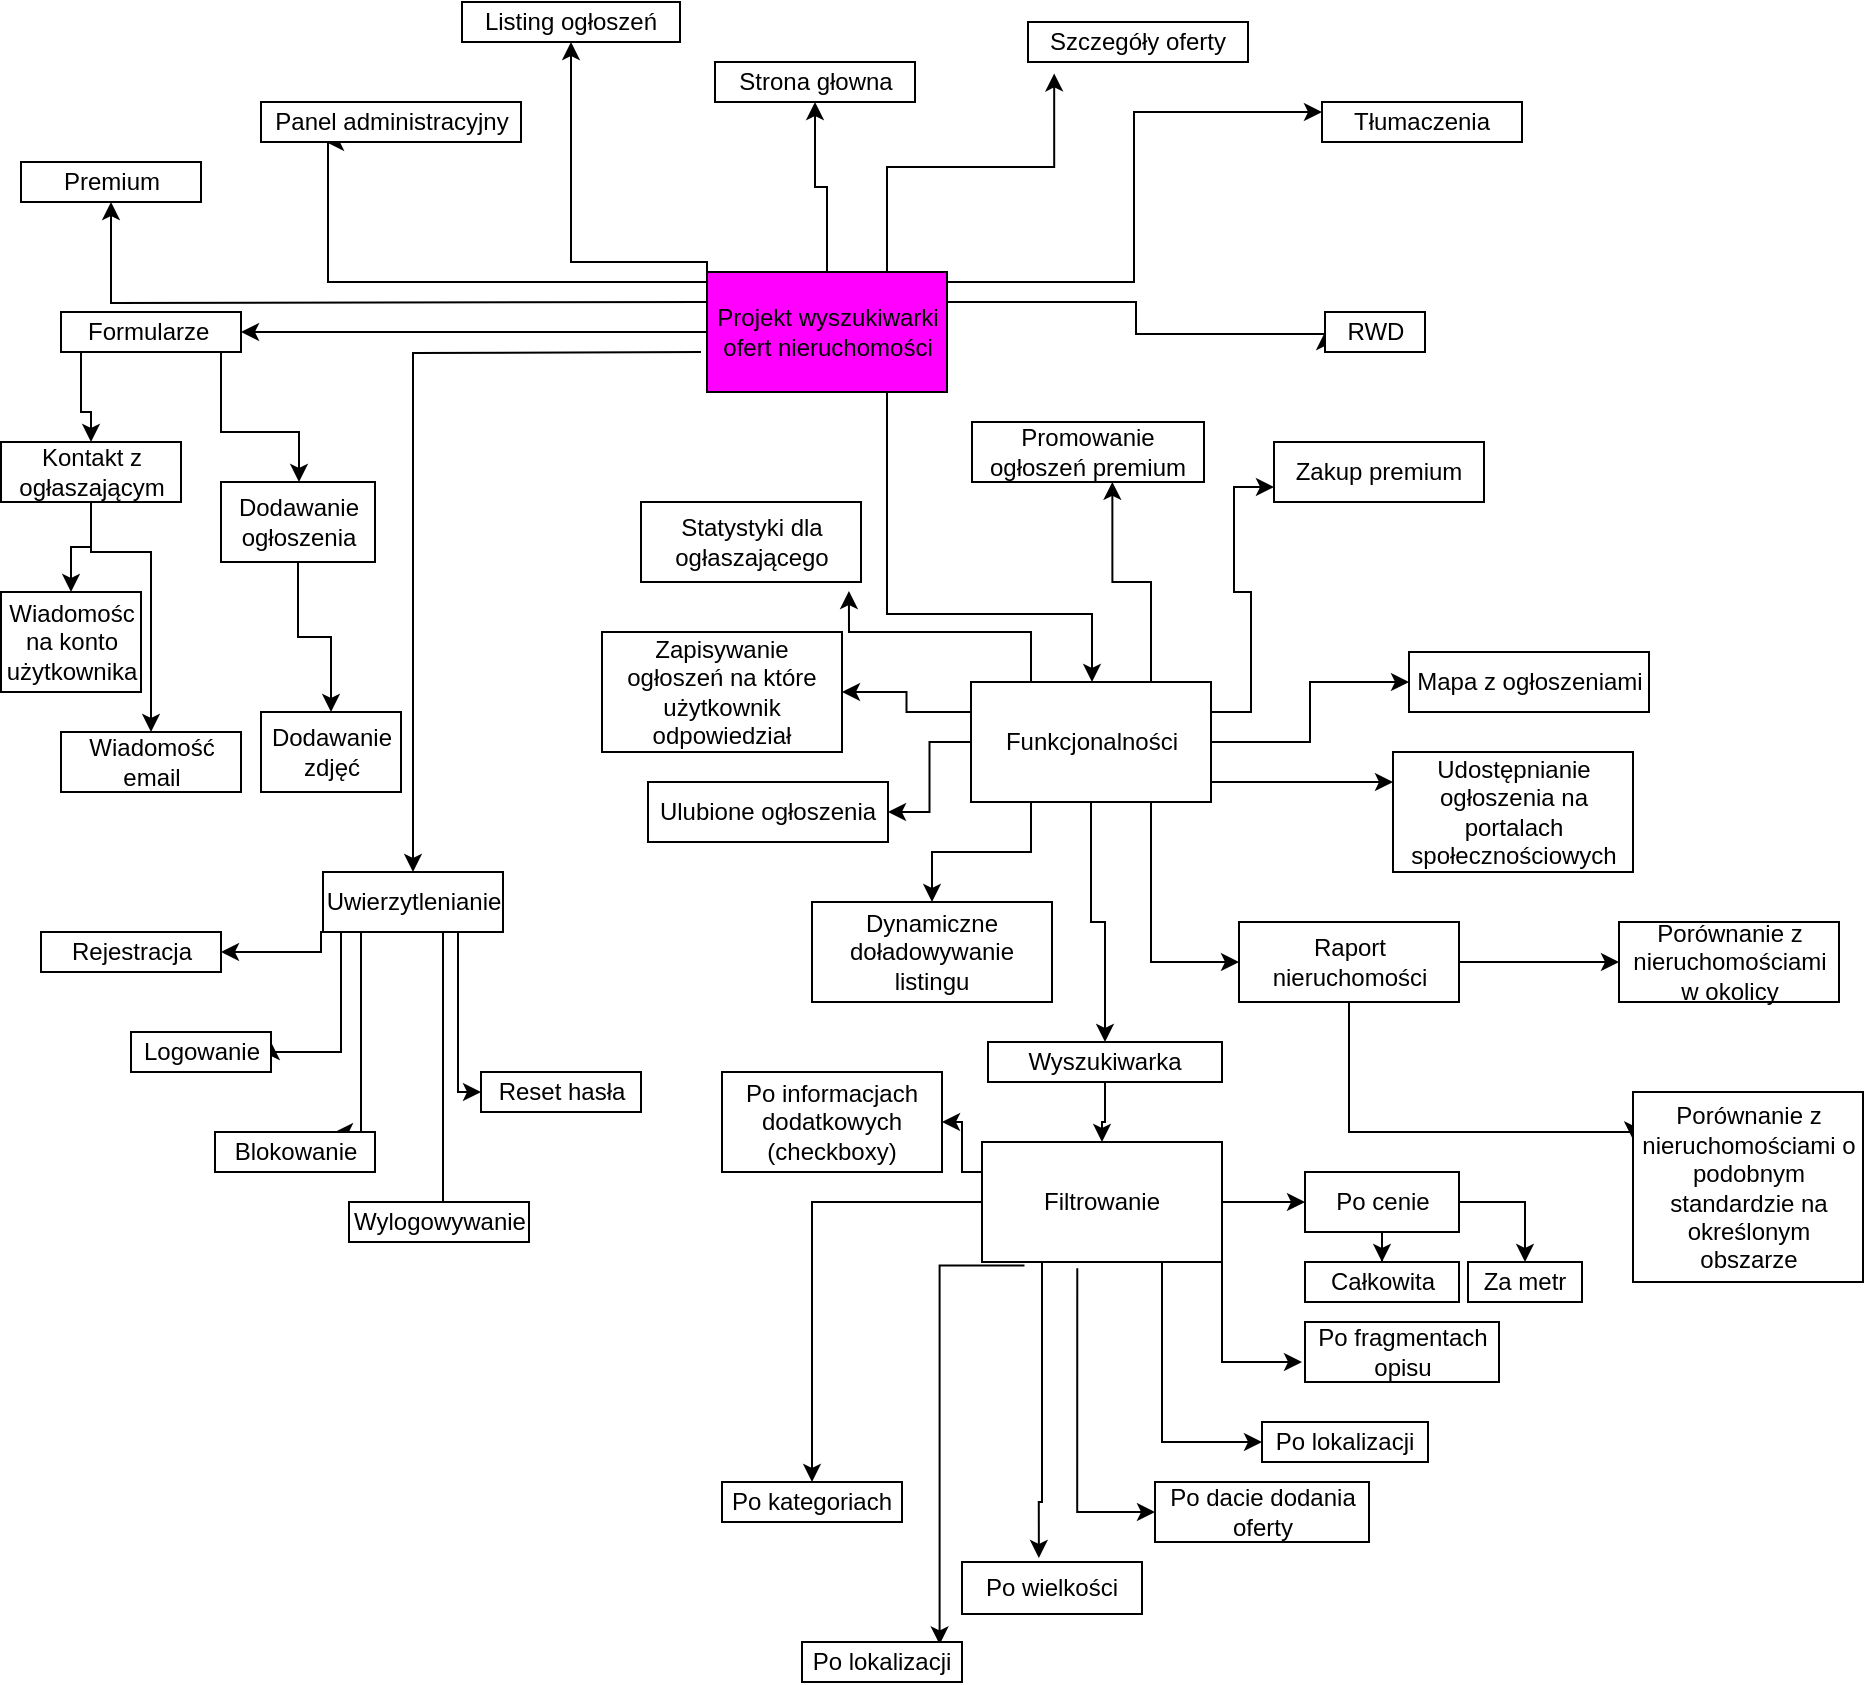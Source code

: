 <mxfile version="10.6.0" type="google"><diagram id="-rBkdKgHBShZTvHK1Zsu" name="Page-1"><mxGraphModel dx="1471" dy="685" grid="1" gridSize="10" guides="1" tooltips="1" connect="1" arrows="1" fold="1" page="1" pageScale="1" pageWidth="827" pageHeight="1169" math="0" shadow="0"><root><mxCell id="0"/><mxCell id="1" parent="0"/><mxCell id="FyA9ZJf8u_HUBob8F1I4-3" value="" style="edgeStyle=orthogonalEdgeStyle;rounded=0;orthogonalLoop=1;jettySize=auto;html=1;" parent="1" source="FyA9ZJf8u_HUBob8F1I4-1" target="FyA9ZJf8u_HUBob8F1I4-2" edge="1"><mxGeometry relative="1" as="geometry"/></mxCell><mxCell id="FyA9ZJf8u_HUBob8F1I4-9" value="" style="edgeStyle=orthogonalEdgeStyle;rounded=0;orthogonalLoop=1;jettySize=auto;html=1;exitX=0.75;exitY=1;exitDx=0;exitDy=0;" parent="1" source="FyA9ZJf8u_HUBob8F1I4-1" target="FyA9ZJf8u_HUBob8F1I4-8" edge="1"><mxGeometry relative="1" as="geometry"><mxPoint x="785.441" y="650" as="sourcePoint"/><Array as="points"><mxPoint x="813" y="666"/><mxPoint x="915" y="666"/></Array></mxGeometry></mxCell><mxCell id="0PqvBgWPzOrfeIMb7mj0-68" style="edgeStyle=orthogonalEdgeStyle;rounded=0;orthogonalLoop=1;jettySize=auto;html=1;entryX=0.5;entryY=1;entryDx=0;entryDy=0;" edge="1" parent="1" target="0PqvBgWPzOrfeIMb7mj0-66"><mxGeometry relative="1" as="geometry"><mxPoint x="722" y="510" as="sourcePoint"/></mxGeometry></mxCell><mxCell id="0PqvBgWPzOrfeIMb7mj0-69" style="edgeStyle=orthogonalEdgeStyle;rounded=0;orthogonalLoop=1;jettySize=auto;html=1;exitX=0;exitY=0.25;exitDx=0;exitDy=0;entryX=0.25;entryY=1;entryDx=0;entryDy=0;" edge="1" parent="1" source="FyA9ZJf8u_HUBob8F1I4-1" target="0PqvBgWPzOrfeIMb7mj0-63"><mxGeometry relative="1" as="geometry"><Array as="points"><mxPoint x="722" y="500"/><mxPoint x="533" y="500"/></Array></mxGeometry></mxCell><mxCell id="0PqvBgWPzOrfeIMb7mj0-70" style="edgeStyle=orthogonalEdgeStyle;rounded=0;orthogonalLoop=1;jettySize=auto;html=1;exitX=0;exitY=0.25;exitDx=0;exitDy=0;entryX=0.5;entryY=1;entryDx=0;entryDy=0;" edge="1" parent="1" source="FyA9ZJf8u_HUBob8F1I4-1" target="0PqvBgWPzOrfeIMb7mj0-62"><mxGeometry relative="1" as="geometry"><Array as="points"><mxPoint x="722" y="490"/><mxPoint x="655" y="490"/></Array></mxGeometry></mxCell><mxCell id="0PqvBgWPzOrfeIMb7mj0-72" value="" style="edgeStyle=orthogonalEdgeStyle;rounded=0;orthogonalLoop=1;jettySize=auto;html=1;entryX=0.5;entryY=1;entryDx=0;entryDy=0;" edge="1" parent="1" source="FyA9ZJf8u_HUBob8F1I4-1" target="0PqvBgWPzOrfeIMb7mj0-64"><mxGeometry relative="1" as="geometry"><mxPoint x="782.5" y="415" as="targetPoint"/></mxGeometry></mxCell><mxCell id="0PqvBgWPzOrfeIMb7mj0-74" style="edgeStyle=orthogonalEdgeStyle;rounded=0;orthogonalLoop=1;jettySize=auto;html=1;exitX=0.75;exitY=0;exitDx=0;exitDy=0;entryX=0.119;entryY=1.285;entryDx=0;entryDy=0;entryPerimeter=0;" edge="1" parent="1" source="FyA9ZJf8u_HUBob8F1I4-1" target="0PqvBgWPzOrfeIMb7mj0-65"><mxGeometry relative="1" as="geometry"/></mxCell><mxCell id="0PqvBgWPzOrfeIMb7mj0-75" style="edgeStyle=orthogonalEdgeStyle;rounded=0;orthogonalLoop=1;jettySize=auto;html=1;exitX=1;exitY=0.25;exitDx=0;exitDy=0;entryX=0;entryY=0.25;entryDx=0;entryDy=0;" edge="1" parent="1" source="FyA9ZJf8u_HUBob8F1I4-1" target="0PqvBgWPzOrfeIMb7mj0-67"><mxGeometry relative="1" as="geometry"><Array as="points"><mxPoint x="842" y="500"/><mxPoint x="936" y="500"/><mxPoint x="936" y="415"/></Array></mxGeometry></mxCell><mxCell id="0PqvBgWPzOrfeIMb7mj0-77" style="edgeStyle=orthogonalEdgeStyle;rounded=0;orthogonalLoop=1;jettySize=auto;html=1;exitX=1;exitY=0.25;exitDx=0;exitDy=0;entryX=0;entryY=0.5;entryDx=0;entryDy=0;" edge="1" parent="1" source="FyA9ZJf8u_HUBob8F1I4-1" target="0PqvBgWPzOrfeIMb7mj0-76"><mxGeometry relative="1" as="geometry"><Array as="points"><mxPoint x="937" y="510"/><mxPoint x="937" y="526"/></Array></mxGeometry></mxCell><mxCell id="FyA9ZJf8u_HUBob8F1I4-1" value="Projekt wyszukiwarki ofert nieruchomości" style="rounded=0;whiteSpace=wrap;html=1;fillColor=#FF00FF;" parent="1" vertex="1"><mxGeometry x="722.5" y="495" width="120" height="60" as="geometry"/></mxCell><mxCell id="FyA9ZJf8u_HUBob8F1I4-11" value="" style="edgeStyle=orthogonalEdgeStyle;rounded=0;orthogonalLoop=1;jettySize=auto;html=1;" parent="1" source="FyA9ZJf8u_HUBob8F1I4-8" target="FyA9ZJf8u_HUBob8F1I4-10" edge="1"><mxGeometry relative="1" as="geometry"/></mxCell><mxCell id="0PqvBgWPzOrfeIMb7mj0-91" style="edgeStyle=orthogonalEdgeStyle;rounded=0;orthogonalLoop=1;jettySize=auto;html=1;exitX=0.75;exitY=1;exitDx=0;exitDy=0;entryX=0;entryY=0.5;entryDx=0;entryDy=0;" edge="1" parent="1" source="FyA9ZJf8u_HUBob8F1I4-8" target="0PqvBgWPzOrfeIMb7mj0-86"><mxGeometry relative="1" as="geometry"/></mxCell><mxCell id="0PqvBgWPzOrfeIMb7mj0-93" style="edgeStyle=orthogonalEdgeStyle;rounded=0;orthogonalLoop=1;jettySize=auto;html=1;exitX=1;exitY=0.75;exitDx=0;exitDy=0;entryX=0;entryY=0.25;entryDx=0;entryDy=0;" edge="1" parent="1" source="FyA9ZJf8u_HUBob8F1I4-8" target="0PqvBgWPzOrfeIMb7mj0-85"><mxGeometry relative="1" as="geometry"><Array as="points"><mxPoint x="974.5" y="750"/></Array></mxGeometry></mxCell><mxCell id="0PqvBgWPzOrfeIMb7mj0-94" style="edgeStyle=orthogonalEdgeStyle;rounded=0;orthogonalLoop=1;jettySize=auto;html=1;exitX=1;exitY=0.5;exitDx=0;exitDy=0;entryX=0;entryY=0.5;entryDx=0;entryDy=0;" edge="1" parent="1" source="FyA9ZJf8u_HUBob8F1I4-8" target="0PqvBgWPzOrfeIMb7mj0-84"><mxGeometry relative="1" as="geometry"/></mxCell><mxCell id="0PqvBgWPzOrfeIMb7mj0-95" style="edgeStyle=orthogonalEdgeStyle;rounded=0;orthogonalLoop=1;jettySize=auto;html=1;exitX=0.25;exitY=1;exitDx=0;exitDy=0;" edge="1" parent="1" source="FyA9ZJf8u_HUBob8F1I4-8" target="0PqvBgWPzOrfeIMb7mj0-83"><mxGeometry relative="1" as="geometry"/></mxCell><mxCell id="0PqvBgWPzOrfeIMb7mj0-96" style="edgeStyle=orthogonalEdgeStyle;rounded=0;orthogonalLoop=1;jettySize=auto;html=1;exitX=0;exitY=0.5;exitDx=0;exitDy=0;" edge="1" parent="1" source="FyA9ZJf8u_HUBob8F1I4-8" target="0PqvBgWPzOrfeIMb7mj0-82"><mxGeometry relative="1" as="geometry"/></mxCell><mxCell id="0PqvBgWPzOrfeIMb7mj0-97" style="edgeStyle=orthogonalEdgeStyle;rounded=0;orthogonalLoop=1;jettySize=auto;html=1;exitX=0;exitY=0.25;exitDx=0;exitDy=0;entryX=1;entryY=0.5;entryDx=0;entryDy=0;" edge="1" parent="1" source="FyA9ZJf8u_HUBob8F1I4-8" target="0PqvBgWPzOrfeIMb7mj0-81"><mxGeometry relative="1" as="geometry"/></mxCell><mxCell id="0PqvBgWPzOrfeIMb7mj0-98" style="edgeStyle=orthogonalEdgeStyle;rounded=0;orthogonalLoop=1;jettySize=auto;html=1;exitX=0.25;exitY=0;exitDx=0;exitDy=0;entryX=0.945;entryY=1.113;entryDx=0;entryDy=0;entryPerimeter=0;" edge="1" parent="1" source="FyA9ZJf8u_HUBob8F1I4-8" target="0PqvBgWPzOrfeIMb7mj0-80"><mxGeometry relative="1" as="geometry"/></mxCell><mxCell id="0PqvBgWPzOrfeIMb7mj0-99" style="edgeStyle=orthogonalEdgeStyle;rounded=0;orthogonalLoop=1;jettySize=auto;html=1;exitX=0.75;exitY=0;exitDx=0;exitDy=0;entryX=0.605;entryY=0.998;entryDx=0;entryDy=0;entryPerimeter=0;" edge="1" parent="1" source="FyA9ZJf8u_HUBob8F1I4-8" target="0PqvBgWPzOrfeIMb7mj0-79"><mxGeometry relative="1" as="geometry"/></mxCell><mxCell id="0PqvBgWPzOrfeIMb7mj0-100" style="edgeStyle=orthogonalEdgeStyle;rounded=0;orthogonalLoop=1;jettySize=auto;html=1;exitX=1;exitY=0.25;exitDx=0;exitDy=0;entryX=0;entryY=0.75;entryDx=0;entryDy=0;" edge="1" parent="1" source="FyA9ZJf8u_HUBob8F1I4-8" target="0PqvBgWPzOrfeIMb7mj0-78"><mxGeometry relative="1" as="geometry"/></mxCell><mxCell id="FyA9ZJf8u_HUBob8F1I4-8" value="Funkcjonalności" style="rounded=0;whiteSpace=wrap;html=1;" parent="1" vertex="1"><mxGeometry x="854.5" y="700" width="120" height="60" as="geometry"/></mxCell><mxCell id="FyA9ZJf8u_HUBob8F1I4-13" value="" style="edgeStyle=orthogonalEdgeStyle;rounded=0;orthogonalLoop=1;jettySize=auto;html=1;" parent="1" source="FyA9ZJf8u_HUBob8F1I4-10" target="FyA9ZJf8u_HUBob8F1I4-12" edge="1"><mxGeometry relative="1" as="geometry"/></mxCell><mxCell id="FyA9ZJf8u_HUBob8F1I4-10" value="Wyszukiwarka" style="rounded=0;whiteSpace=wrap;html=1;" parent="1" vertex="1"><mxGeometry x="863" y="880" width="117" height="20" as="geometry"/></mxCell><mxCell id="0PqvBgWPzOrfeIMb7mj0-2" value="" style="edgeStyle=orthogonalEdgeStyle;rounded=0;orthogonalLoop=1;jettySize=auto;html=1;" edge="1" parent="1" source="FyA9ZJf8u_HUBob8F1I4-12" target="0PqvBgWPzOrfeIMb7mj0-1"><mxGeometry relative="1" as="geometry"/></mxCell><mxCell id="0PqvBgWPzOrfeIMb7mj0-8" value="" style="edgeStyle=orthogonalEdgeStyle;rounded=0;orthogonalLoop=1;jettySize=auto;html=1;" edge="1" parent="1" source="FyA9ZJf8u_HUBob8F1I4-12" target="0PqvBgWPzOrfeIMb7mj0-9"><mxGeometry relative="1" as="geometry"><mxPoint x="790" y="1130" as="targetPoint"/></mxGeometry></mxCell><mxCell id="FyA9ZJf8u_HUBob8F1I4-12" value="Filtrowanie" style="rounded=0;whiteSpace=wrap;html=1;" parent="1" vertex="1"><mxGeometry x="860" y="930" width="120" height="60" as="geometry"/></mxCell><mxCell id="0PqvBgWPzOrfeIMb7mj0-4" value="" style="edgeStyle=orthogonalEdgeStyle;rounded=0;orthogonalLoop=1;jettySize=auto;html=1;" edge="1" parent="1" source="0PqvBgWPzOrfeIMb7mj0-1" target="0PqvBgWPzOrfeIMb7mj0-3"><mxGeometry relative="1" as="geometry"/></mxCell><mxCell id="0PqvBgWPzOrfeIMb7mj0-6" value="" style="edgeStyle=orthogonalEdgeStyle;rounded=0;orthogonalLoop=1;jettySize=auto;html=1;" edge="1" parent="1" source="0PqvBgWPzOrfeIMb7mj0-1" target="0PqvBgWPzOrfeIMb7mj0-5"><mxGeometry relative="1" as="geometry"/></mxCell><mxCell id="0PqvBgWPzOrfeIMb7mj0-1" value="Po cenie&lt;br&gt;" style="rounded=0;whiteSpace=wrap;html=1;" vertex="1" parent="1"><mxGeometry x="1021.5" y="945" width="77" height="30" as="geometry"/></mxCell><mxCell id="0PqvBgWPzOrfeIMb7mj0-5" value="Całkowita&lt;br&gt;" style="rounded=0;whiteSpace=wrap;html=1;" vertex="1" parent="1"><mxGeometry x="1021.5" y="990" width="77" height="20" as="geometry"/></mxCell><mxCell id="0PqvBgWPzOrfeIMb7mj0-3" value="Za metr&lt;br&gt;" style="rounded=0;whiteSpace=wrap;html=1;" vertex="1" parent="1"><mxGeometry x="1103" y="990" width="57" height="20" as="geometry"/></mxCell><mxCell id="0PqvBgWPzOrfeIMb7mj0-17" style="edgeStyle=orthogonalEdgeStyle;rounded=0;orthogonalLoop=1;jettySize=auto;html=1;exitX=0.75;exitY=1;exitDx=0;exitDy=0;" edge="1" parent="1" source="FyA9ZJf8u_HUBob8F1I4-12"><mxGeometry relative="1" as="geometry"><mxPoint x="1020" y="1040" as="targetPoint"/><Array as="points"><mxPoint x="980" y="990"/><mxPoint x="980" y="1040"/></Array></mxGeometry></mxCell><mxCell id="0PqvBgWPzOrfeIMb7mj0-20" style="edgeStyle=orthogonalEdgeStyle;rounded=0;orthogonalLoop=1;jettySize=auto;html=1;exitX=0.397;exitY=1.053;exitDx=0;exitDy=0;exitPerimeter=0;" edge="1" parent="1" source="FyA9ZJf8u_HUBob8F1I4-12" target="0PqvBgWPzOrfeIMb7mj0-18"><mxGeometry relative="1" as="geometry"><mxPoint x="810" y="1400" as="sourcePoint"/><Array as="points"><mxPoint x="908" y="1115"/></Array></mxGeometry></mxCell><mxCell id="0PqvBgWPzOrfeIMb7mj0-15" value="Po fragmentach opisu&lt;br&gt;" style="rounded=0;whiteSpace=wrap;html=1;" vertex="1" parent="1"><mxGeometry x="1021.5" y="1020" width="97" height="30" as="geometry"/></mxCell><mxCell id="0PqvBgWPzOrfeIMb7mj0-18" value="Po dacie dodania oferty&lt;br&gt;" style="rounded=0;whiteSpace=wrap;html=1;" vertex="1" parent="1"><mxGeometry x="946.5" y="1100" width="107" height="30" as="geometry"/></mxCell><mxCell id="FyA9ZJf8u_HUBob8F1I4-5" value="" style="edgeStyle=orthogonalEdgeStyle;rounded=0;orthogonalLoop=1;jettySize=auto;html=1;" parent="1" source="FyA9ZJf8u_HUBob8F1I4-2" target="FyA9ZJf8u_HUBob8F1I4-4" edge="1"><mxGeometry relative="1" as="geometry"><Array as="points"><mxPoint x="479.5" y="575"/><mxPoint x="518.5" y="575"/></Array></mxGeometry></mxCell><mxCell id="FyA9ZJf8u_HUBob8F1I4-7" value="" style="edgeStyle=orthogonalEdgeStyle;rounded=0;orthogonalLoop=1;jettySize=auto;html=1;" parent="1" source="FyA9ZJf8u_HUBob8F1I4-2" target="FyA9ZJf8u_HUBob8F1I4-6" edge="1"><mxGeometry relative="1" as="geometry"><Array as="points"><mxPoint x="409.5" y="565"/><mxPoint x="414.5" y="565"/></Array></mxGeometry></mxCell><mxCell id="FyA9ZJf8u_HUBob8F1I4-2" value="Formularze&amp;nbsp;&lt;br&gt;" style="rounded=0;whiteSpace=wrap;html=1;" parent="1" vertex="1"><mxGeometry x="399.5" y="515" width="90" height="20" as="geometry"/></mxCell><mxCell id="0PqvBgWPzOrfeIMb7mj0-31" value="" style="edgeStyle=orthogonalEdgeStyle;rounded=0;orthogonalLoop=1;jettySize=auto;html=1;" edge="1" parent="1" source="FyA9ZJf8u_HUBob8F1I4-6" target="0PqvBgWPzOrfeIMb7mj0-30"><mxGeometry relative="1" as="geometry"><Array as="points"><mxPoint x="414.5" y="635"/><mxPoint x="444.5" y="635"/></Array></mxGeometry></mxCell><mxCell id="0PqvBgWPzOrfeIMb7mj0-33" value="" style="edgeStyle=orthogonalEdgeStyle;rounded=0;orthogonalLoop=1;jettySize=auto;html=1;" edge="1" parent="1" source="FyA9ZJf8u_HUBob8F1I4-6" target="0PqvBgWPzOrfeIMb7mj0-32"><mxGeometry relative="1" as="geometry"/></mxCell><mxCell id="FyA9ZJf8u_HUBob8F1I4-6" value="Kontakt z ogłaszającym" style="rounded=0;whiteSpace=wrap;html=1;" parent="1" vertex="1"><mxGeometry x="369.5" y="580" width="90" height="30" as="geometry"/></mxCell><mxCell id="0PqvBgWPzOrfeIMb7mj0-32" value="Wiadomośc na konto użytkownika&lt;br&gt;" style="rounded=0;whiteSpace=wrap;html=1;" vertex="1" parent="1"><mxGeometry x="369.5" y="655" width="70" height="50" as="geometry"/></mxCell><mxCell id="0PqvBgWPzOrfeIMb7mj0-30" value="Wiadomość email" style="rounded=0;whiteSpace=wrap;html=1;" vertex="1" parent="1"><mxGeometry x="399.5" y="725" width="90" height="30" as="geometry"/></mxCell><mxCell id="0PqvBgWPzOrfeIMb7mj0-29" value="" style="edgeStyle=orthogonalEdgeStyle;rounded=0;orthogonalLoop=1;jettySize=auto;html=1;" edge="1" parent="1" source="FyA9ZJf8u_HUBob8F1I4-4" target="0PqvBgWPzOrfeIMb7mj0-28"><mxGeometry relative="1" as="geometry"/></mxCell><mxCell id="FyA9ZJf8u_HUBob8F1I4-4" value="Dodawanie ogłoszenia" style="rounded=0;whiteSpace=wrap;html=1;" parent="1" vertex="1"><mxGeometry x="479.5" y="600" width="77" height="40" as="geometry"/></mxCell><mxCell id="0PqvBgWPzOrfeIMb7mj0-28" value="Dodawanie zdjęć" style="rounded=0;whiteSpace=wrap;html=1;" vertex="1" parent="1"><mxGeometry x="499.5" y="715" width="70" height="40" as="geometry"/></mxCell><mxCell id="0PqvBgWPzOrfeIMb7mj0-9" value="Po kategoriach&lt;br&gt;" style="rounded=0;whiteSpace=wrap;html=1;" vertex="1" parent="1"><mxGeometry x="730" y="1100" width="90" height="20" as="geometry"/></mxCell><mxCell id="0PqvBgWPzOrfeIMb7mj0-11" value="" style="edgeStyle=orthogonalEdgeStyle;rounded=0;orthogonalLoop=1;jettySize=auto;html=1;entryX=0.86;entryY=0.06;entryDx=0;entryDy=0;exitX=0.177;exitY=1.03;exitDx=0;exitDy=0;exitPerimeter=0;entryPerimeter=0;" edge="1" parent="1" source="FyA9ZJf8u_HUBob8F1I4-12" target="0PqvBgWPzOrfeIMb7mj0-10"><mxGeometry relative="1" as="geometry"/></mxCell><mxCell id="0PqvBgWPzOrfeIMb7mj0-10" value="Po lokalizacji&lt;br&gt;" style="rounded=0;whiteSpace=wrap;html=1;" vertex="1" parent="1"><mxGeometry x="770" y="1180" width="80" height="20" as="geometry"/></mxCell><mxCell id="0PqvBgWPzOrfeIMb7mj0-13" value="" style="edgeStyle=orthogonalEdgeStyle;rounded=0;orthogonalLoop=1;jettySize=auto;html=1;exitX=0.25;exitY=1;exitDx=0;exitDy=0;entryX=0.427;entryY=-0.077;entryDx=0;entryDy=0;entryPerimeter=0;" edge="1" parent="1" source="FyA9ZJf8u_HUBob8F1I4-12" target="0PqvBgWPzOrfeIMb7mj0-12"><mxGeometry relative="1" as="geometry"><mxPoint x="880" y="1110" as="targetPoint"/><Array as="points"><mxPoint x="890.5" y="1110"/><mxPoint x="888.5" y="1110"/></Array></mxGeometry></mxCell><mxCell id="0PqvBgWPzOrfeIMb7mj0-24" value="" style="edgeStyle=orthogonalEdgeStyle;rounded=0;orthogonalLoop=1;jettySize=auto;html=1;exitX=0;exitY=0.25;exitDx=0;exitDy=0;entryX=1;entryY=0.5;entryDx=0;entryDy=0;" edge="1" parent="1" source="FyA9ZJf8u_HUBob8F1I4-12" target="0PqvBgWPzOrfeIMb7mj0-21"><mxGeometry relative="1" as="geometry"><mxPoint x="720" y="1444" as="targetPoint"/><Array as="points"><mxPoint x="850" y="945"/><mxPoint x="850" y="920"/></Array></mxGeometry></mxCell><mxCell id="0PqvBgWPzOrfeIMb7mj0-12" value="Po wielkości&lt;br&gt;" style="rounded=0;whiteSpace=wrap;html=1;" vertex="1" parent="1"><mxGeometry x="850" y="1140" width="90" height="26" as="geometry"/></mxCell><mxCell id="0PqvBgWPzOrfeIMb7mj0-21" value="&lt;span&gt;Po informacjach dodatkowych (checkboxy)&lt;/span&gt;" style="rounded=0;whiteSpace=wrap;html=1;" vertex="1" parent="1"><mxGeometry x="730" y="895" width="110" height="50" as="geometry"/></mxCell><mxCell id="FyA9ZJf8u_HUBob8F1I4-14" value="Po lokalizacji" style="rounded=0;whiteSpace=wrap;html=1;" parent="1" vertex="1"><mxGeometry x="1000" y="1070" width="83" height="20" as="geometry"/></mxCell><mxCell id="0PqvBgWPzOrfeIMb7mj0-25" style="edgeStyle=orthogonalEdgeStyle;rounded=0;orthogonalLoop=1;jettySize=auto;html=1;exitX=0.75;exitY=1;exitDx=0;exitDy=0;" edge="1" parent="1" source="FyA9ZJf8u_HUBob8F1I4-12" target="FyA9ZJf8u_HUBob8F1I4-14"><mxGeometry relative="1" as="geometry"><mxPoint x="950" y="990" as="sourcePoint"/><mxPoint x="917" y="1440" as="targetPoint"/><Array as="points"><mxPoint x="950" y="1080"/></Array></mxGeometry></mxCell><mxCell id="0PqvBgWPzOrfeIMb7mj0-40" value="" style="edgeStyle=orthogonalEdgeStyle;rounded=0;orthogonalLoop=1;jettySize=auto;html=1;entryX=0.5;entryY=0;entryDx=0;entryDy=0;" edge="1" parent="1" target="0PqvBgWPzOrfeIMb7mj0-38"><mxGeometry relative="1" as="geometry"><mxPoint x="719.5" y="535" as="sourcePoint"/><mxPoint x="664.5" y="555" as="targetPoint"/></mxGeometry></mxCell><mxCell id="0PqvBgWPzOrfeIMb7mj0-47" value="" style="edgeStyle=orthogonalEdgeStyle;rounded=0;orthogonalLoop=1;jettySize=auto;html=1;exitX=0.25;exitY=1;exitDx=0;exitDy=0;entryX=1;entryY=0.5;entryDx=0;entryDy=0;" edge="1" parent="1" source="0PqvBgWPzOrfeIMb7mj0-38" target="0PqvBgWPzOrfeIMb7mj0-45"><mxGeometry relative="1" as="geometry"><mxPoint x="480.5" y="895" as="sourcePoint"/><mxPoint x="480.5" y="975" as="targetPoint"/><Array as="points"><mxPoint x="529.5" y="825"/><mxPoint x="529.5" y="835"/></Array></mxGeometry></mxCell><mxCell id="0PqvBgWPzOrfeIMb7mj0-49" value="" style="edgeStyle=orthogonalEdgeStyle;rounded=0;orthogonalLoop=1;jettySize=auto;html=1;entryX=1;entryY=0.25;entryDx=0;entryDy=0;" edge="1" parent="1" source="0PqvBgWPzOrfeIMb7mj0-38" target="0PqvBgWPzOrfeIMb7mj0-41"><mxGeometry relative="1" as="geometry"><mxPoint x="575.5" y="905" as="targetPoint"/><Array as="points"><mxPoint x="539.5" y="885"/><mxPoint x="504.5" y="885"/></Array></mxGeometry></mxCell><mxCell id="0PqvBgWPzOrfeIMb7mj0-53" style="edgeStyle=orthogonalEdgeStyle;rounded=0;orthogonalLoop=1;jettySize=auto;html=1;exitX=0.75;exitY=1;exitDx=0;exitDy=0;entryX=0.75;entryY=0;entryDx=0;entryDy=0;" edge="1" parent="1" source="0PqvBgWPzOrfeIMb7mj0-38" target="0PqvBgWPzOrfeIMb7mj0-44"><mxGeometry relative="1" as="geometry"><Array as="points"><mxPoint x="549.5" y="825"/><mxPoint x="549.5" y="925"/></Array></mxGeometry></mxCell><mxCell id="0PqvBgWPzOrfeIMb7mj0-54" style="edgeStyle=orthogonalEdgeStyle;rounded=0;orthogonalLoop=1;jettySize=auto;html=1;exitX=0.75;exitY=1;exitDx=0;exitDy=0;entryX=0.25;entryY=0;entryDx=0;entryDy=0;" edge="1" parent="1" source="0PqvBgWPzOrfeIMb7mj0-38" target="0PqvBgWPzOrfeIMb7mj0-42"><mxGeometry relative="1" as="geometry"><Array as="points"><mxPoint x="590.5" y="825"/><mxPoint x="590.5" y="970"/></Array></mxGeometry></mxCell><mxCell id="0PqvBgWPzOrfeIMb7mj0-55" style="edgeStyle=orthogonalEdgeStyle;rounded=0;orthogonalLoop=1;jettySize=auto;html=1;exitX=0.75;exitY=1;exitDx=0;exitDy=0;entryX=0;entryY=0.5;entryDx=0;entryDy=0;" edge="1" parent="1" source="0PqvBgWPzOrfeIMb7mj0-38" target="0PqvBgWPzOrfeIMb7mj0-43"><mxGeometry relative="1" as="geometry"><mxPoint x="660.5" y="925" as="targetPoint"/><Array as="points"><mxPoint x="598.5" y="905"/></Array></mxGeometry></mxCell><mxCell id="0PqvBgWPzOrfeIMb7mj0-38" value="Uwierzytlenianie" style="rounded=0;whiteSpace=wrap;html=1;" vertex="1" parent="1"><mxGeometry x="530.5" y="795" width="90" height="30" as="geometry"/></mxCell><mxCell id="0PqvBgWPzOrfeIMb7mj0-41" value="Logowanie&lt;br&gt;" style="rounded=0;whiteSpace=wrap;html=1;" vertex="1" parent="1"><mxGeometry x="434.5" y="875" width="70" height="20" as="geometry"/></mxCell><mxCell id="0PqvBgWPzOrfeIMb7mj0-42" value="Wylogowywanie" style="rounded=0;whiteSpace=wrap;html=1;" vertex="1" parent="1"><mxGeometry x="543.5" y="960" width="90" height="20" as="geometry"/></mxCell><mxCell id="0PqvBgWPzOrfeIMb7mj0-43" value="Reset hasła&lt;br&gt;" style="rounded=0;whiteSpace=wrap;html=1;" vertex="1" parent="1"><mxGeometry x="609.5" y="895" width="80" height="20" as="geometry"/></mxCell><mxCell id="0PqvBgWPzOrfeIMb7mj0-44" value="Blokowanie" style="rounded=0;whiteSpace=wrap;html=1;" vertex="1" parent="1"><mxGeometry x="476.5" y="925" width="80" height="20" as="geometry"/></mxCell><mxCell id="0PqvBgWPzOrfeIMb7mj0-45" value="Rejestracja&lt;br&gt;" style="rounded=0;whiteSpace=wrap;html=1;" vertex="1" parent="1"><mxGeometry x="389.5" y="825" width="90" height="20" as="geometry"/></mxCell><mxCell id="0PqvBgWPzOrfeIMb7mj0-62" value="Listing ogłoszeń" style="rounded=0;whiteSpace=wrap;html=1;" vertex="1" parent="1"><mxGeometry x="600" y="360" width="109" height="20" as="geometry"/></mxCell><mxCell id="0PqvBgWPzOrfeIMb7mj0-63" value="Panel administracyjny" style="rounded=0;whiteSpace=wrap;html=1;" vertex="1" parent="1"><mxGeometry x="499.5" y="410" width="130" height="20" as="geometry"/></mxCell><mxCell id="0PqvBgWPzOrfeIMb7mj0-64" value="Strona głowna" style="rounded=0;whiteSpace=wrap;html=1;" vertex="1" parent="1"><mxGeometry x="726.5" y="390" width="100" height="20" as="geometry"/></mxCell><mxCell id="0PqvBgWPzOrfeIMb7mj0-65" value="Szczegóły oferty" style="rounded=0;whiteSpace=wrap;html=1;" vertex="1" parent="1"><mxGeometry x="883" y="370" width="110" height="20" as="geometry"/></mxCell><mxCell id="0PqvBgWPzOrfeIMb7mj0-66" value="Premium" style="rounded=0;whiteSpace=wrap;html=1;" vertex="1" parent="1"><mxGeometry x="379.5" y="440" width="90" height="20" as="geometry"/></mxCell><mxCell id="0PqvBgWPzOrfeIMb7mj0-67" value="Tłumaczenia" style="rounded=0;whiteSpace=wrap;html=1;" vertex="1" parent="1"><mxGeometry x="1030" y="410" width="100" height="20" as="geometry"/></mxCell><mxCell id="0PqvBgWPzOrfeIMb7mj0-76" value="RWD" style="rounded=0;whiteSpace=wrap;html=1;" vertex="1" parent="1"><mxGeometry x="1031.5" y="515" width="50" height="20" as="geometry"/></mxCell><mxCell id="0PqvBgWPzOrfeIMb7mj0-78" value="Zakup premium" style="rounded=0;whiteSpace=wrap;html=1;" vertex="1" parent="1"><mxGeometry x="1006" y="580" width="105" height="30" as="geometry"/></mxCell><mxCell id="0PqvBgWPzOrfeIMb7mj0-79" value="Promowanie ogłoszeń premium&lt;br&gt;" style="rounded=0;whiteSpace=wrap;html=1;" vertex="1" parent="1"><mxGeometry x="855" y="570" width="116" height="30" as="geometry"/></mxCell><mxCell id="0PqvBgWPzOrfeIMb7mj0-80" value="Statystyki dla ogłaszającego" style="rounded=0;whiteSpace=wrap;html=1;" vertex="1" parent="1"><mxGeometry x="689.5" y="610" width="110" height="40" as="geometry"/></mxCell><mxCell id="0PqvBgWPzOrfeIMb7mj0-81" value="Zapisywanie ogłoszeń na które użytkownik odpowiedział" style="rounded=0;whiteSpace=wrap;html=1;" vertex="1" parent="1"><mxGeometry x="670" y="675" width="120" height="60" as="geometry"/></mxCell><mxCell id="0PqvBgWPzOrfeIMb7mj0-82" value="Ulubione ogłoszenia" style="rounded=0;whiteSpace=wrap;html=1;" vertex="1" parent="1"><mxGeometry x="693" y="750" width="120" height="30" as="geometry"/></mxCell><mxCell id="0PqvBgWPzOrfeIMb7mj0-83" value="Dynamiczne doładowywanie listingu" style="rounded=0;whiteSpace=wrap;html=1;" vertex="1" parent="1"><mxGeometry x="775" y="810" width="120" height="50" as="geometry"/></mxCell><mxCell id="0PqvBgWPzOrfeIMb7mj0-84" value="Mapa z ogłoszeniami" style="rounded=0;whiteSpace=wrap;html=1;" vertex="1" parent="1"><mxGeometry x="1073.5" y="685" width="120" height="30" as="geometry"/></mxCell><mxCell id="0PqvBgWPzOrfeIMb7mj0-85" value="Udostępnianie ogłoszenia na portalach społecznościowych" style="rounded=0;whiteSpace=wrap;html=1;" vertex="1" parent="1"><mxGeometry x="1065.5" y="735" width="120" height="60" as="geometry"/></mxCell><mxCell id="0PqvBgWPzOrfeIMb7mj0-88" value="" style="edgeStyle=orthogonalEdgeStyle;rounded=0;orthogonalLoop=1;jettySize=auto;html=1;" edge="1" parent="1" source="0PqvBgWPzOrfeIMb7mj0-86" target="0PqvBgWPzOrfeIMb7mj0-87"><mxGeometry relative="1" as="geometry"/></mxCell><mxCell id="0PqvBgWPzOrfeIMb7mj0-92" style="edgeStyle=orthogonalEdgeStyle;rounded=0;orthogonalLoop=1;jettySize=auto;html=1;exitX=0.5;exitY=1;exitDx=0;exitDy=0;entryX=0;entryY=0.25;entryDx=0;entryDy=0;" edge="1" parent="1" source="0PqvBgWPzOrfeIMb7mj0-86" target="0PqvBgWPzOrfeIMb7mj0-89"><mxGeometry relative="1" as="geometry"><Array as="points"><mxPoint x="1043.5" y="925"/><mxPoint x="1185.5" y="925"/></Array></mxGeometry></mxCell><mxCell id="0PqvBgWPzOrfeIMb7mj0-86" value="Raport nieruchomości" style="rounded=0;whiteSpace=wrap;html=1;" vertex="1" parent="1"><mxGeometry x="988.5" y="820" width="110" height="40" as="geometry"/></mxCell><mxCell id="0PqvBgWPzOrfeIMb7mj0-89" value="Porównanie z nieruchomościami o podobnym standardzie na określonym obszarze" style="rounded=0;whiteSpace=wrap;html=1;" vertex="1" parent="1"><mxGeometry x="1185.5" y="905" width="115" height="95" as="geometry"/></mxCell><mxCell id="0PqvBgWPzOrfeIMb7mj0-87" value="Porównanie z nieruchomościami w okolicy" style="rounded=0;whiteSpace=wrap;html=1;" vertex="1" parent="1"><mxGeometry x="1178.5" y="820" width="110" height="40" as="geometry"/></mxCell></root></mxGraphModel></diagram></mxfile>